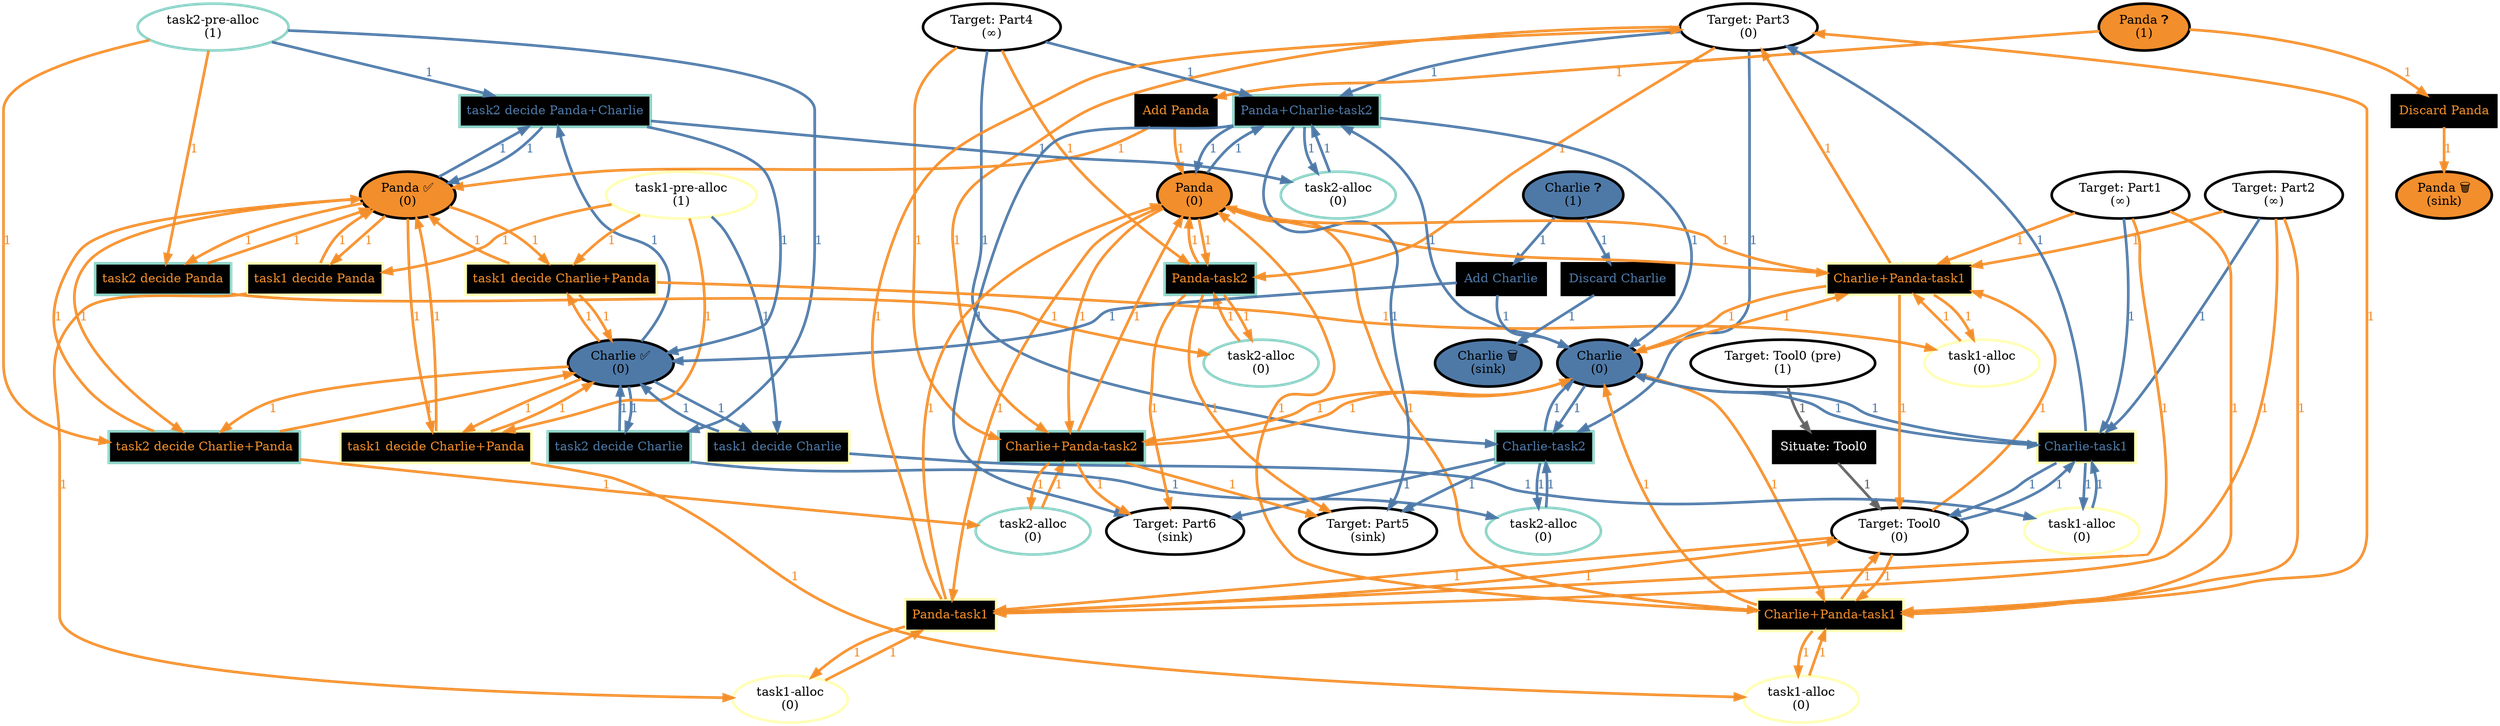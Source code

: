 digraph Job_1 {
bgcolor="transparent"
// Place Target: Part3
	98501890677482419496533068529305100140 [label="Target: Part3\n(0)",tooltip="Target:Part3\nTargetSituated:Part3",style=filled,fillcolor="#FFFFFF",color="#000000",penwidth=3];
// Place Charlie 🗑️
	147913391014985594168750433977793611354 [label="Charlie 🗑️\n(sink)",tooltip="Agent:Charlie\nAgentDiscard:Charlie",style=filled,fillcolor="#4E79A7",color="#000000",penwidth=3];
// Place Panda 🗑️
	322816656643436557714711619795407617975 [label="Panda 🗑️\n(sink)",tooltip="Agent:Panda\nAgentDiscard:Panda",style=filled,fillcolor="#F28E2C",color="#000000",penwidth=3];
// Place Target: Tool0 (pre)
	18768335330799385918040082128003468290 [label="Target: Tool0 (pre)\n(1)",tooltip="Target:Tool0\nTargetUnplaced:Tool0",style=filled,fillcolor="#FFFFFF",color="#000000",penwidth=3];
// Place task2-alloc
	306088402150832711235011441770391641691 [label="task2-alloc\n(0)",tooltip="Task:task2\nAllocatedTask:task2\nAgentTaskLock:Panda\nAgentTaskLock:Charlie",style=filled,fillcolor="#FFFFFF",color="#8DD3C7",penwidth=3];
// Place Panda ✅
	218645800069460679057650494168764453399 [label="Panda ✅\n(0)",tooltip="Agent:Panda\nAgentPresent:Panda",style=filled,fillcolor="#F28E2C",color="#000000",penwidth=3];
// Place task1-alloc
	122621243478884099302830294735326713286 [label="task1-alloc\n(0)",tooltip="Task:task1\nAllocatedTask:task1\nAgentTaskLock:Charlie",style=filled,fillcolor="#FFFFFF",color="#FFFFB3",penwidth=3];
// Place Panda ❓
	337862240666384370370970496984032788958 [label="Panda ❓\n(1)",tooltip="Agent:Panda\nAgentIndeterminite:Panda",style=filled,fillcolor="#F28E2C",color="#000000",penwidth=3];
// Place task1-alloc
	292479192354094033127366723201025489547 [label="task1-alloc\n(0)",tooltip="Task:task1\nAllocatedTask:task1\nAgentTaskLock:Charlie\nAgentTaskLock:Panda",style=filled,fillcolor="#FFFFFF",color="#FFFFB3",penwidth=3];
// Place Target: Tool0
	123845945909793671893419224666080821832 [label="Target: Tool0\n(0)",tooltip="Target:Tool0\nTargetSituated:Tool0",style=filled,fillcolor="#FFFFFF",color="#000000",penwidth=3];
// Place Charlie ❓
	206726484207539422679524193380938380892 [label="Charlie ❓\n(1)",tooltip="Agent:Charlie\nAgentIndeterminite:Charlie",style=filled,fillcolor="#4E79A7",color="#000000",penwidth=3];
// Place Target: Part4
	19435216894921677462939328822324111262 [label="Target: Part4\n(∞)",tooltip="Target:Part4\nTargetSituated:Part4",style=filled,fillcolor="#FFFFFF",color="#000000",penwidth=3];
// Place task2-alloc
	277024598602624152518313306228532254268 [label="task2-alloc\n(0)",tooltip="Task:task2\nAllocatedTask:task2\nAgentTaskLock:Panda",style=filled,fillcolor="#FFFFFF",color="#8DD3C7",penwidth=3];
// Place Charlie ✅
	5842810935895140816251873674182949057 [label="Charlie ✅\n(0)",tooltip="Agent:Charlie\nAgentPresent:Charlie",style=filled,fillcolor="#4E79A7",color="#000000",penwidth=3];
// Place task1-alloc
	109883566192070824999266648051223188983 [label="task1-alloc\n(0)",tooltip="Task:task1\nAllocatedTask:task1\nAgentTaskLock:Panda",style=filled,fillcolor="#FFFFFF",color="#FFFFB3",penwidth=3];
// Place Target: Part2
	272419595683725582094956830714749862259 [label="Target: Part2\n(∞)",tooltip="Target:Part2\nTargetSituated:Part2",style=filled,fillcolor="#FFFFFF",color="#000000",penwidth=3];
// Place Panda
	151741990659436245309222600912566060373 [label="Panda\n(0)",tooltip="Agent:Panda\nAgentSituated:Panda",style=filled,fillcolor="#F28E2C",color="#000000",penwidth=3];
// Place Target: Part5
	104698970875974591698877514371575835481 [label="Target: Part5\n(sink)",tooltip="Target:Part5\nTargetSituated:Part5",style=filled,fillcolor="#FFFFFF",color="#000000",penwidth=3];
// Place Target: Part6
	303753438186339175908875318780723127541 [label="Target: Part6\n(sink)",tooltip="Target:Part6\nTargetSituated:Part6",style=filled,fillcolor="#FFFFFF",color="#000000",penwidth=3];
// Place Charlie
	306080170756391550662189621314360279446 [label="Charlie\n(0)",tooltip="Agent:Charlie\nAgentSituated:Charlie",style=filled,fillcolor="#4E79A7",color="#000000",penwidth=3];
// Place task2-alloc
	36245332419364793865863357453758273327 [label="task2-alloc\n(0)",tooltip="Task:task2\nAllocatedTask:task2\nAgentTaskLock:Charlie",style=filled,fillcolor="#FFFFFF",color="#8DD3C7",penwidth=3];
// Place task2-pre-alloc
	250950023594278781690156958526788582835 [label="task2-pre-alloc\n(1)",tooltip="Task:task2\nUnnallocatedTask:task2",style=filled,fillcolor="#FFFFFF",color="#8DD3C7",penwidth=3];
// Place task2-alloc
	240164271434211059191500237125031716392 [label="task2-alloc\n(0)",tooltip="Task:task2\nAllocatedTask:task2\nAgentTaskLock:Charlie\nAgentTaskLock:Panda",style=filled,fillcolor="#FFFFFF",color="#8DD3C7",penwidth=3];
// Place Target: Part1
	146271097330057280137622087321248912495 [label="Target: Part1\n(∞)",tooltip="Target:Part1\nTargetSituated:Part1",style=filled,fillcolor="#FFFFFF",color="#000000",penwidth=3];
// Place task1-pre-alloc
	2119721829886207813980257306973053705 [label="task1-pre-alloc\n(1)",tooltip="Task:task1\nUnnallocatedTask:task1",style=filled,fillcolor="#FFFFFF",color="#FFFFB3",penwidth=3];
// Place task1-alloc
	268807845900667807526576943384065641923 [label="task1-alloc\n(0)",tooltip="Task:task1\nAllocatedTask:task1\nAgentTaskLock:Charlie\nAgentTaskLock:Panda",style=filled,fillcolor="#FFFFFF",color="#FFFFB3",penwidth=3];
// Transition task1 decide Charlie+Panda
	56841149254721142832020339766819378482 [label="task1 decide Charlie+Panda",tooltip="Task:task1\nAllocatedTask:task1\nAgent:Charlie\nAgent:Panda",shape=box,style=filled,fillcolor="#000000",fontcolor="#F28E2C",color="#FFFFB3",penwidth=3];
// Transition Add Panda
	63243339526642524332238133024481043833 [label="Add Panda",tooltip="Agent:Panda\nAgentAdd:Panda",shape=box,style=filled,fillcolor="#000000",fontcolor="#F28E2C",color="#000000",penwidth=3];
// Transition task2 decide Panda
	200556251146584100415836478069669599891 [label="task2 decide Panda",tooltip="Task:task2\nAllocatedTask:task2\nAgent:Panda",shape=box,style=filled,fillcolor="#000000",fontcolor="#F28E2C",color="#8DD3C7",penwidth=3];
// Transition Panda+Charlie-task2
	12940505063112877239419253090472664970 [label="Panda+Charlie-task2",tooltip="Task:task2\nAgent:Panda\nPrimitiveAssignment:Panda\nPrimitiveAssignment:Panda\nAgent:Charlie\nPrimitiveAssignment:Charlie",shape=box,style=filled,fillcolor="#000000",fontcolor="#4E79A7",color="#8DD3C7",penwidth=3];
// Transition Discard Panda
	274204153502738021211026125649863493295 [label="Discard Panda",tooltip="Agent:Panda\nAgentDiscard:Panda",shape=box,style=filled,fillcolor="#000000",fontcolor="#F28E2C",color="#000000",penwidth=3];
// Transition Add Charlie
	223097775664894348624315164050968033262 [label="Add Charlie",tooltip="Agent:Charlie\nAgentAdd:Charlie",shape=box,style=filled,fillcolor="#000000",fontcolor="#4E79A7",color="#000000",penwidth=3];
// Transition task2 decide Charlie+Panda
	281719270595638372426883913737840666877 [label="task2 decide Charlie+Panda",tooltip="Task:task2\nAllocatedTask:task2\nAgent:Charlie\nAgent:Panda",shape=box,style=filled,fillcolor="#000000",fontcolor="#F28E2C",color="#8DD3C7",penwidth=3];
// Transition Discard Charlie
	269201642091250255819948827015896752477 [label="Discard Charlie",tooltip="Agent:Charlie\nAgentDiscard:Charlie",shape=box,style=filled,fillcolor="#000000",fontcolor="#4E79A7",color="#000000",penwidth=3];
// Transition Charlie+Panda-task1
	119095008729296021966353790001638749245 [label="Charlie+Panda-task1",tooltip="Task:task1\nAgent:Charlie\nPrimitiveAssignment:Charlie\nAgent:Panda\nPrimitiveAssignment:Panda\nPrimitiveAssignment:Panda\nPrimitiveAssignment:Panda\nPrimitiveAssignment:Panda",shape=box,style=filled,fillcolor="#000000",fontcolor="#F28E2C",color="#FFFFB3",penwidth=3];
// Transition task2 decide Panda+Charlie
	20027340814079179420897549286343096993 [label="task2 decide Panda+Charlie",tooltip="Task:task2\nAllocatedTask:task2\nAgent:Panda\nAgent:Charlie",shape=box,style=filled,fillcolor="#000000",fontcolor="#4E79A7",color="#8DD3C7",penwidth=3];
// Transition Charlie-task2
	295400139932312450659445835441919622381 [label="Charlie-task2",tooltip="Task:task2\nAgent:Charlie\nPrimitiveAssignment:Charlie\nPrimitiveAssignment:Charlie\nPrimitiveAssignment:Charlie",shape=box,style=filled,fillcolor="#000000",fontcolor="#4E79A7",color="#8DD3C7",penwidth=3];
// Transition Situate: Tool0
	310003301968708231282279973032387673547 [label="Situate: Tool0",tooltip="Target:Tool0\nTargetSituated:Tool0\nAgentAgnostic",shape=box,style=filled,fillcolor="#000000",fontcolor="#FFFFFF",color="#000000",penwidth=3];
// Transition task2 decide Charlie
	166226504744085360429147620322910218298 [label="task2 decide Charlie",tooltip="Task:task2\nAllocatedTask:task2\nAgent:Charlie",shape=box,style=filled,fillcolor="#000000",fontcolor="#4E79A7",color="#8DD3C7",penwidth=3];
// Transition Panda-task2
	96012871552557037316196135806591756529 [label="Panda-task2",tooltip="Task:task2\nAgent:Panda\nPrimitiveAssignment:Panda\nPrimitiveAssignment:Panda\nPrimitiveAssignment:Panda",shape=box,style=filled,fillcolor="#000000",fontcolor="#F28E2C",color="#8DD3C7",penwidth=3];
// Transition task1 decide Charlie
	126933275597643835220983512112475952249 [label="task1 decide Charlie",tooltip="Task:task1\nAllocatedTask:task1\nAgent:Charlie",shape=box,style=filled,fillcolor="#000000",fontcolor="#4E79A7",color="#FFFFB3",penwidth=3];
// Transition Panda-task1
	18410837386213534486262381051760179928 [label="Panda-task1",tooltip="Task:task1\nAgent:Panda\nPrimitiveAssignment:Panda\nPrimitiveAssignment:Panda\nPrimitiveAssignment:Panda\nPrimitiveAssignment:Panda\nPrimitiveAssignment:Panda",shape=box,style=filled,fillcolor="#000000",fontcolor="#F28E2C",color="#FFFFB3",penwidth=3];
// Transition Charlie+Panda-task2
	61723963588537580650246066302904149334 [label="Charlie+Panda-task2",tooltip="Task:task2\nAgent:Charlie\nPrimitiveAssignment:Charlie\nPrimitiveAssignment:Charlie\nAgent:Panda\nPrimitiveAssignment:Panda",shape=box,style=filled,fillcolor="#000000",fontcolor="#F28E2C",color="#8DD3C7",penwidth=3];
// Transition Charlie-task1
	210766598329714657315370401205545909306 [label="Charlie-task1",tooltip="Task:task1\nAgent:Charlie\nPrimitiveAssignment:Charlie\nPrimitiveAssignment:Charlie\nPrimitiveAssignment:Charlie\nPrimitiveAssignment:Charlie\nPrimitiveAssignment:Charlie",shape=box,style=filled,fillcolor="#000000",fontcolor="#4E79A7",color="#FFFFB3",penwidth=3];
// Transition task1 decide Charlie+Panda
	162394461469529278705998655026631416014 [label="task1 decide Charlie+Panda",tooltip="Task:task1\nAllocatedTask:task1\nAgent:Charlie\nAgent:Panda",shape=box,style=filled,fillcolor="#000000",fontcolor="#F28E2C",color="#FFFFB3",penwidth=3];
// Transition task1 decide Panda
	84564724015067516320248422494625839547 [label="task1 decide Panda",tooltip="Task:task1\nAllocatedTask:task1\nAgent:Panda",shape=box,style=filled,fillcolor="#000000",fontcolor="#F28E2C",color="#FFFFB3",penwidth=3];
// Transition Charlie+Panda-task1
	173655193015535978298629327094872926230 [label="Charlie+Panda-task1",tooltip="Task:task1\nAgent:Charlie\nPrimitiveAssignment:Charlie\nPrimitiveAssignment:Charlie\nPrimitiveAssignment:Charlie\nPrimitiveAssignment:Charlie\nAgent:Panda\nPrimitiveAssignment:Panda",shape=box,style=filled,fillcolor="#000000",fontcolor="#F28E2C",color="#FFFFB3",penwidth=3];
	218645800069460679057650494168764453399 -> 56841149254721142832020339766819378482 [label="1",color="#F28E2C",fontcolor="#F28E2C",penwidth=3];
	2119721829886207813980257306973053705 -> 56841149254721142832020339766819378482 [label="1",color="#F28E2C",fontcolor="#F28E2C",penwidth=3];
	5842810935895140816251873674182949057 -> 56841149254721142832020339766819378482 [label="1",color="#F28E2C",fontcolor="#F28E2C",penwidth=3];
	56841149254721142832020339766819378482 -> 218645800069460679057650494168764453399 [label="1",color="#F28E2C",fontcolor="#F28E2C",penwidth=3];
	56841149254721142832020339766819378482 -> 292479192354094033127366723201025489547 [label="1",color="#F28E2C",fontcolor="#F28E2C",penwidth=3];
	56841149254721142832020339766819378482 -> 5842810935895140816251873674182949057 [label="1",color="#F28E2C",fontcolor="#F28E2C",penwidth=3];
	337862240666384370370970496984032788958 -> 63243339526642524332238133024481043833 [label="1",color="#F28E2C",fontcolor="#F28E2C",penwidth=3];
	63243339526642524332238133024481043833 -> 218645800069460679057650494168764453399 [label="1",color="#F28E2C",fontcolor="#F28E2C",penwidth=3];
	63243339526642524332238133024481043833 -> 151741990659436245309222600912566060373 [label="1",color="#F28E2C",fontcolor="#F28E2C",penwidth=3];
	250950023594278781690156958526788582835 -> 200556251146584100415836478069669599891 [label="1",color="#F28E2C",fontcolor="#F28E2C",penwidth=3];
	218645800069460679057650494168764453399 -> 200556251146584100415836478069669599891 [label="1",color="#F28E2C",fontcolor="#F28E2C",penwidth=3];
	200556251146584100415836478069669599891 -> 218645800069460679057650494168764453399 [label="1",color="#F28E2C",fontcolor="#F28E2C",penwidth=3];
	200556251146584100415836478069669599891 -> 277024598602624152518313306228532254268 [label="1",color="#F28E2C",fontcolor="#F28E2C",penwidth=3];
	306080170756391550662189621314360279446 -> 12940505063112877239419253090472664970 [label="1",color="#4E79A7",fontcolor="#4E79A7",penwidth=3];
	98501890677482419496533068529305100140 -> 12940505063112877239419253090472664970 [label="1",color="#4E79A7",fontcolor="#4E79A7",penwidth=3];
	19435216894921677462939328822324111262 -> 12940505063112877239419253090472664970 [label="1",color="#4E79A7",fontcolor="#4E79A7",penwidth=3];
	151741990659436245309222600912566060373 -> 12940505063112877239419253090472664970 [label="1",color="#4E79A7",fontcolor="#4E79A7",penwidth=3];
	306088402150832711235011441770391641691 -> 12940505063112877239419253090472664970 [label="1",color="#4E79A7",fontcolor="#4E79A7",penwidth=3];
	12940505063112877239419253090472664970 -> 306080170756391550662189621314360279446 [label="1",color="#4E79A7",fontcolor="#4E79A7",penwidth=3];
	12940505063112877239419253090472664970 -> 306088402150832711235011441770391641691 [label="1",color="#4E79A7",fontcolor="#4E79A7",penwidth=3];
	12940505063112877239419253090472664970 -> 303753438186339175908875318780723127541 [label="1",color="#4E79A7",fontcolor="#4E79A7",penwidth=3];
	12940505063112877239419253090472664970 -> 151741990659436245309222600912566060373 [label="1",color="#4E79A7",fontcolor="#4E79A7",penwidth=3];
	12940505063112877239419253090472664970 -> 104698970875974591698877514371575835481 [label="1",color="#4E79A7",fontcolor="#4E79A7",penwidth=3];
	337862240666384370370970496984032788958 -> 274204153502738021211026125649863493295 [label="1",color="#F28E2C",fontcolor="#F28E2C",penwidth=3];
	274204153502738021211026125649863493295 -> 322816656643436557714711619795407617975 [label="1",color="#F28E2C",fontcolor="#F28E2C",penwidth=3];
	206726484207539422679524193380938380892 -> 223097775664894348624315164050968033262 [label="1",color="#4E79A7",fontcolor="#4E79A7",penwidth=3];
	223097775664894348624315164050968033262 -> 306080170756391550662189621314360279446 [label="1",color="#4E79A7",fontcolor="#4E79A7",penwidth=3];
	223097775664894348624315164050968033262 -> 5842810935895140816251873674182949057 [label="1",color="#4E79A7",fontcolor="#4E79A7",penwidth=3];
	5842810935895140816251873674182949057 -> 281719270595638372426883913737840666877 [label="1",color="#F28E2C",fontcolor="#F28E2C",penwidth=3];
	218645800069460679057650494168764453399 -> 281719270595638372426883913737840666877 [label="1",color="#F28E2C",fontcolor="#F28E2C",penwidth=3];
	250950023594278781690156958526788582835 -> 281719270595638372426883913737840666877 [label="1",color="#F28E2C",fontcolor="#F28E2C",penwidth=3];
	281719270595638372426883913737840666877 -> 218645800069460679057650494168764453399 [label="1",color="#F28E2C",fontcolor="#F28E2C",penwidth=3];
	281719270595638372426883913737840666877 -> 240164271434211059191500237125031716392 [label="1",color="#F28E2C",fontcolor="#F28E2C",penwidth=3];
	281719270595638372426883913737840666877 -> 5842810935895140816251873674182949057 [label="1",color="#F28E2C",fontcolor="#F28E2C",penwidth=3];
	206726484207539422679524193380938380892 -> 269201642091250255819948827015896752477 [label="1",color="#4E79A7",fontcolor="#4E79A7",penwidth=3];
	269201642091250255819948827015896752477 -> 147913391014985594168750433977793611354 [label="1",color="#4E79A7",fontcolor="#4E79A7",penwidth=3];
	306080170756391550662189621314360279446 -> 119095008729296021966353790001638749245 [label="1",color="#F28E2C",fontcolor="#F28E2C",penwidth=3];
	146271097330057280137622087321248912495 -> 119095008729296021966353790001638749245 [label="1",color="#F28E2C",fontcolor="#F28E2C",penwidth=3];
	123845945909793671893419224666080821832 -> 119095008729296021966353790001638749245 [label="1",color="#F28E2C",fontcolor="#F28E2C",penwidth=3];
	272419595683725582094956830714749862259 -> 119095008729296021966353790001638749245 [label="1",color="#F28E2C",fontcolor="#F28E2C",penwidth=3];
	151741990659436245309222600912566060373 -> 119095008729296021966353790001638749245 [label="1",color="#F28E2C",fontcolor="#F28E2C",penwidth=3];
	268807845900667807526576943384065641923 -> 119095008729296021966353790001638749245 [label="1",color="#F28E2C",fontcolor="#F28E2C",penwidth=3];
	119095008729296021966353790001638749245 -> 306080170756391550662189621314360279446 [label="1",color="#F28E2C",fontcolor="#F28E2C",penwidth=3];
	119095008729296021966353790001638749245 -> 151741990659436245309222600912566060373 [label="1",color="#F28E2C",fontcolor="#F28E2C",penwidth=3];
	119095008729296021966353790001638749245 -> 123845945909793671893419224666080821832 [label="1",color="#F28E2C",fontcolor="#F28E2C",penwidth=3];
	119095008729296021966353790001638749245 -> 268807845900667807526576943384065641923 [label="1",color="#F28E2C",fontcolor="#F28E2C",penwidth=3];
	119095008729296021966353790001638749245 -> 98501890677482419496533068529305100140 [label="1",color="#F28E2C",fontcolor="#F28E2C",penwidth=3];
	250950023594278781690156958526788582835 -> 20027340814079179420897549286343096993 [label="1",color="#4E79A7",fontcolor="#4E79A7",penwidth=3];
	218645800069460679057650494168764453399 -> 20027340814079179420897549286343096993 [label="1",color="#4E79A7",fontcolor="#4E79A7",penwidth=3];
	5842810935895140816251873674182949057 -> 20027340814079179420897549286343096993 [label="1",color="#4E79A7",fontcolor="#4E79A7",penwidth=3];
	20027340814079179420897549286343096993 -> 5842810935895140816251873674182949057 [label="1",color="#4E79A7",fontcolor="#4E79A7",penwidth=3];
	20027340814079179420897549286343096993 -> 306088402150832711235011441770391641691 [label="1",color="#4E79A7",fontcolor="#4E79A7",penwidth=3];
	20027340814079179420897549286343096993 -> 218645800069460679057650494168764453399 [label="1",color="#4E79A7",fontcolor="#4E79A7",penwidth=3];
	306080170756391550662189621314360279446 -> 295400139932312450659445835441919622381 [label="1",color="#4E79A7",fontcolor="#4E79A7",penwidth=3];
	98501890677482419496533068529305100140 -> 295400139932312450659445835441919622381 [label="1",color="#4E79A7",fontcolor="#4E79A7",penwidth=3];
	19435216894921677462939328822324111262 -> 295400139932312450659445835441919622381 [label="1",color="#4E79A7",fontcolor="#4E79A7",penwidth=3];
	36245332419364793865863357453758273327 -> 295400139932312450659445835441919622381 [label="1",color="#4E79A7",fontcolor="#4E79A7",penwidth=3];
	295400139932312450659445835441919622381 -> 306080170756391550662189621314360279446 [label="1",color="#4E79A7",fontcolor="#4E79A7",penwidth=3];
	295400139932312450659445835441919622381 -> 303753438186339175908875318780723127541 [label="1",color="#4E79A7",fontcolor="#4E79A7",penwidth=3];
	295400139932312450659445835441919622381 -> 104698970875974591698877514371575835481 [label="1",color="#4E79A7",fontcolor="#4E79A7",penwidth=3];
	295400139932312450659445835441919622381 -> 36245332419364793865863357453758273327 [label="1",color="#4E79A7",fontcolor="#4E79A7",penwidth=3];
	18768335330799385918040082128003468290 -> 310003301968708231282279973032387673547 [label="1",color="#646464",fontcolor="#646464",penwidth=3];
	310003301968708231282279973032387673547 -> 123845945909793671893419224666080821832 [label="1",color="#646464",fontcolor="#646464",penwidth=3];
	250950023594278781690156958526788582835 -> 166226504744085360429147620322910218298 [label="1",color="#4E79A7",fontcolor="#4E79A7",penwidth=3];
	5842810935895140816251873674182949057 -> 166226504744085360429147620322910218298 [label="1",color="#4E79A7",fontcolor="#4E79A7",penwidth=3];
	166226504744085360429147620322910218298 -> 36245332419364793865863357453758273327 [label="1",color="#4E79A7",fontcolor="#4E79A7",penwidth=3];
	166226504744085360429147620322910218298 -> 5842810935895140816251873674182949057 [label="1",color="#4E79A7",fontcolor="#4E79A7",penwidth=3];
	98501890677482419496533068529305100140 -> 96012871552557037316196135806591756529 [label="1",color="#F28E2C",fontcolor="#F28E2C",penwidth=3];
	19435216894921677462939328822324111262 -> 96012871552557037316196135806591756529 [label="1",color="#F28E2C",fontcolor="#F28E2C",penwidth=3];
	151741990659436245309222600912566060373 -> 96012871552557037316196135806591756529 [label="1",color="#F28E2C",fontcolor="#F28E2C",penwidth=3];
	277024598602624152518313306228532254268 -> 96012871552557037316196135806591756529 [label="1",color="#F28E2C",fontcolor="#F28E2C",penwidth=3];
	96012871552557037316196135806591756529 -> 277024598602624152518313306228532254268 [label="1",color="#F28E2C",fontcolor="#F28E2C",penwidth=3];
	96012871552557037316196135806591756529 -> 303753438186339175908875318780723127541 [label="1",color="#F28E2C",fontcolor="#F28E2C",penwidth=3];
	96012871552557037316196135806591756529 -> 151741990659436245309222600912566060373 [label="1",color="#F28E2C",fontcolor="#F28E2C",penwidth=3];
	96012871552557037316196135806591756529 -> 104698970875974591698877514371575835481 [label="1",color="#F28E2C",fontcolor="#F28E2C",penwidth=3];
	2119721829886207813980257306973053705 -> 126933275597643835220983512112475952249 [label="1",color="#4E79A7",fontcolor="#4E79A7",penwidth=3];
	5842810935895140816251873674182949057 -> 126933275597643835220983512112475952249 [label="1",color="#4E79A7",fontcolor="#4E79A7",penwidth=3];
	126933275597643835220983512112475952249 -> 5842810935895140816251873674182949057 [label="1",color="#4E79A7",fontcolor="#4E79A7",penwidth=3];
	126933275597643835220983512112475952249 -> 122621243478884099302830294735326713286 [label="1",color="#4E79A7",fontcolor="#4E79A7",penwidth=3];
	109883566192070824999266648051223188983 -> 18410837386213534486262381051760179928 [label="1",color="#F28E2C",fontcolor="#F28E2C",penwidth=3];
	146271097330057280137622087321248912495 -> 18410837386213534486262381051760179928 [label="1",color="#F28E2C",fontcolor="#F28E2C",penwidth=3];
	123845945909793671893419224666080821832 -> 18410837386213534486262381051760179928 [label="1",color="#F28E2C",fontcolor="#F28E2C",penwidth=3];
	272419595683725582094956830714749862259 -> 18410837386213534486262381051760179928 [label="1",color="#F28E2C",fontcolor="#F28E2C",penwidth=3];
	151741990659436245309222600912566060373 -> 18410837386213534486262381051760179928 [label="1",color="#F28E2C",fontcolor="#F28E2C",penwidth=3];
	18410837386213534486262381051760179928 -> 151741990659436245309222600912566060373 [label="1",color="#F28E2C",fontcolor="#F28E2C",penwidth=3];
	18410837386213534486262381051760179928 -> 123845945909793671893419224666080821832 [label="1",color="#F28E2C",fontcolor="#F28E2C",penwidth=3];
	18410837386213534486262381051760179928 -> 98501890677482419496533068529305100140 [label="1",color="#F28E2C",fontcolor="#F28E2C",penwidth=3];
	18410837386213534486262381051760179928 -> 109883566192070824999266648051223188983 [label="1",color="#F28E2C",fontcolor="#F28E2C",penwidth=3];
	306080170756391550662189621314360279446 -> 61723963588537580650246066302904149334 [label="1",color="#F28E2C",fontcolor="#F28E2C",penwidth=3];
	98501890677482419496533068529305100140 -> 61723963588537580650246066302904149334 [label="1",color="#F28E2C",fontcolor="#F28E2C",penwidth=3];
	19435216894921677462939328822324111262 -> 61723963588537580650246066302904149334 [label="1",color="#F28E2C",fontcolor="#F28E2C",penwidth=3];
	151741990659436245309222600912566060373 -> 61723963588537580650246066302904149334 [label="1",color="#F28E2C",fontcolor="#F28E2C",penwidth=3];
	240164271434211059191500237125031716392 -> 61723963588537580650246066302904149334 [label="1",color="#F28E2C",fontcolor="#F28E2C",penwidth=3];
	61723963588537580650246066302904149334 -> 306080170756391550662189621314360279446 [label="1",color="#F28E2C",fontcolor="#F28E2C",penwidth=3];
	61723963588537580650246066302904149334 -> 303753438186339175908875318780723127541 [label="1",color="#F28E2C",fontcolor="#F28E2C",penwidth=3];
	61723963588537580650246066302904149334 -> 151741990659436245309222600912566060373 [label="1",color="#F28E2C",fontcolor="#F28E2C",penwidth=3];
	61723963588537580650246066302904149334 -> 104698970875974591698877514371575835481 [label="1",color="#F28E2C",fontcolor="#F28E2C",penwidth=3];
	61723963588537580650246066302904149334 -> 240164271434211059191500237125031716392 [label="1",color="#F28E2C",fontcolor="#F28E2C",penwidth=3];
	306080170756391550662189621314360279446 -> 210766598329714657315370401205545909306 [label="1",color="#4E79A7",fontcolor="#4E79A7",penwidth=3];
	146271097330057280137622087321248912495 -> 210766598329714657315370401205545909306 [label="1",color="#4E79A7",fontcolor="#4E79A7",penwidth=3];
	123845945909793671893419224666080821832 -> 210766598329714657315370401205545909306 [label="1",color="#4E79A7",fontcolor="#4E79A7",penwidth=3];
	272419595683725582094956830714749862259 -> 210766598329714657315370401205545909306 [label="1",color="#4E79A7",fontcolor="#4E79A7",penwidth=3];
	122621243478884099302830294735326713286 -> 210766598329714657315370401205545909306 [label="1",color="#4E79A7",fontcolor="#4E79A7",penwidth=3];
	210766598329714657315370401205545909306 -> 306080170756391550662189621314360279446 [label="1",color="#4E79A7",fontcolor="#4E79A7",penwidth=3];
	210766598329714657315370401205545909306 -> 123845945909793671893419224666080821832 [label="1",color="#4E79A7",fontcolor="#4E79A7",penwidth=3];
	210766598329714657315370401205545909306 -> 98501890677482419496533068529305100140 [label="1",color="#4E79A7",fontcolor="#4E79A7",penwidth=3];
	210766598329714657315370401205545909306 -> 122621243478884099302830294735326713286 [label="1",color="#4E79A7",fontcolor="#4E79A7",penwidth=3];
	5842810935895140816251873674182949057 -> 162394461469529278705998655026631416014 [label="1",color="#F28E2C",fontcolor="#F28E2C",penwidth=3];
	2119721829886207813980257306973053705 -> 162394461469529278705998655026631416014 [label="1",color="#F28E2C",fontcolor="#F28E2C",penwidth=3];
	218645800069460679057650494168764453399 -> 162394461469529278705998655026631416014 [label="1",color="#F28E2C",fontcolor="#F28E2C",penwidth=3];
	162394461469529278705998655026631416014 -> 218645800069460679057650494168764453399 [label="1",color="#F28E2C",fontcolor="#F28E2C",penwidth=3];
	162394461469529278705998655026631416014 -> 268807845900667807526576943384065641923 [label="1",color="#F28E2C",fontcolor="#F28E2C",penwidth=3];
	162394461469529278705998655026631416014 -> 5842810935895140816251873674182949057 [label="1",color="#F28E2C",fontcolor="#F28E2C",penwidth=3];
	2119721829886207813980257306973053705 -> 84564724015067516320248422494625839547 [label="1",color="#F28E2C",fontcolor="#F28E2C",penwidth=3];
	218645800069460679057650494168764453399 -> 84564724015067516320248422494625839547 [label="1",color="#F28E2C",fontcolor="#F28E2C",penwidth=3];
	84564724015067516320248422494625839547 -> 218645800069460679057650494168764453399 [label="1",color="#F28E2C",fontcolor="#F28E2C",penwidth=3];
	84564724015067516320248422494625839547 -> 109883566192070824999266648051223188983 [label="1",color="#F28E2C",fontcolor="#F28E2C",penwidth=3];
	306080170756391550662189621314360279446 -> 173655193015535978298629327094872926230 [label="1",color="#F28E2C",fontcolor="#F28E2C",penwidth=3];
	146271097330057280137622087321248912495 -> 173655193015535978298629327094872926230 [label="1",color="#F28E2C",fontcolor="#F28E2C",penwidth=3];
	123845945909793671893419224666080821832 -> 173655193015535978298629327094872926230 [label="1",color="#F28E2C",fontcolor="#F28E2C",penwidth=3];
	272419595683725582094956830714749862259 -> 173655193015535978298629327094872926230 [label="1",color="#F28E2C",fontcolor="#F28E2C",penwidth=3];
	151741990659436245309222600912566060373 -> 173655193015535978298629327094872926230 [label="1",color="#F28E2C",fontcolor="#F28E2C",penwidth=3];
	292479192354094033127366723201025489547 -> 173655193015535978298629327094872926230 [label="1",color="#F28E2C",fontcolor="#F28E2C",penwidth=3];
	173655193015535978298629327094872926230 -> 306080170756391550662189621314360279446 [label="1",color="#F28E2C",fontcolor="#F28E2C",penwidth=3];
	173655193015535978298629327094872926230 -> 151741990659436245309222600912566060373 [label="1",color="#F28E2C",fontcolor="#F28E2C",penwidth=3];
	173655193015535978298629327094872926230 -> 123845945909793671893419224666080821832 [label="1",color="#F28E2C",fontcolor="#F28E2C",penwidth=3];
	173655193015535978298629327094872926230 -> 292479192354094033127366723201025489547 [label="1",color="#F28E2C",fontcolor="#F28E2C",penwidth=3];
	173655193015535978298629327094872926230 -> 98501890677482419496533068529305100140 [label="1",color="#F28E2C",fontcolor="#F28E2C",penwidth=3];
overlap=false
}